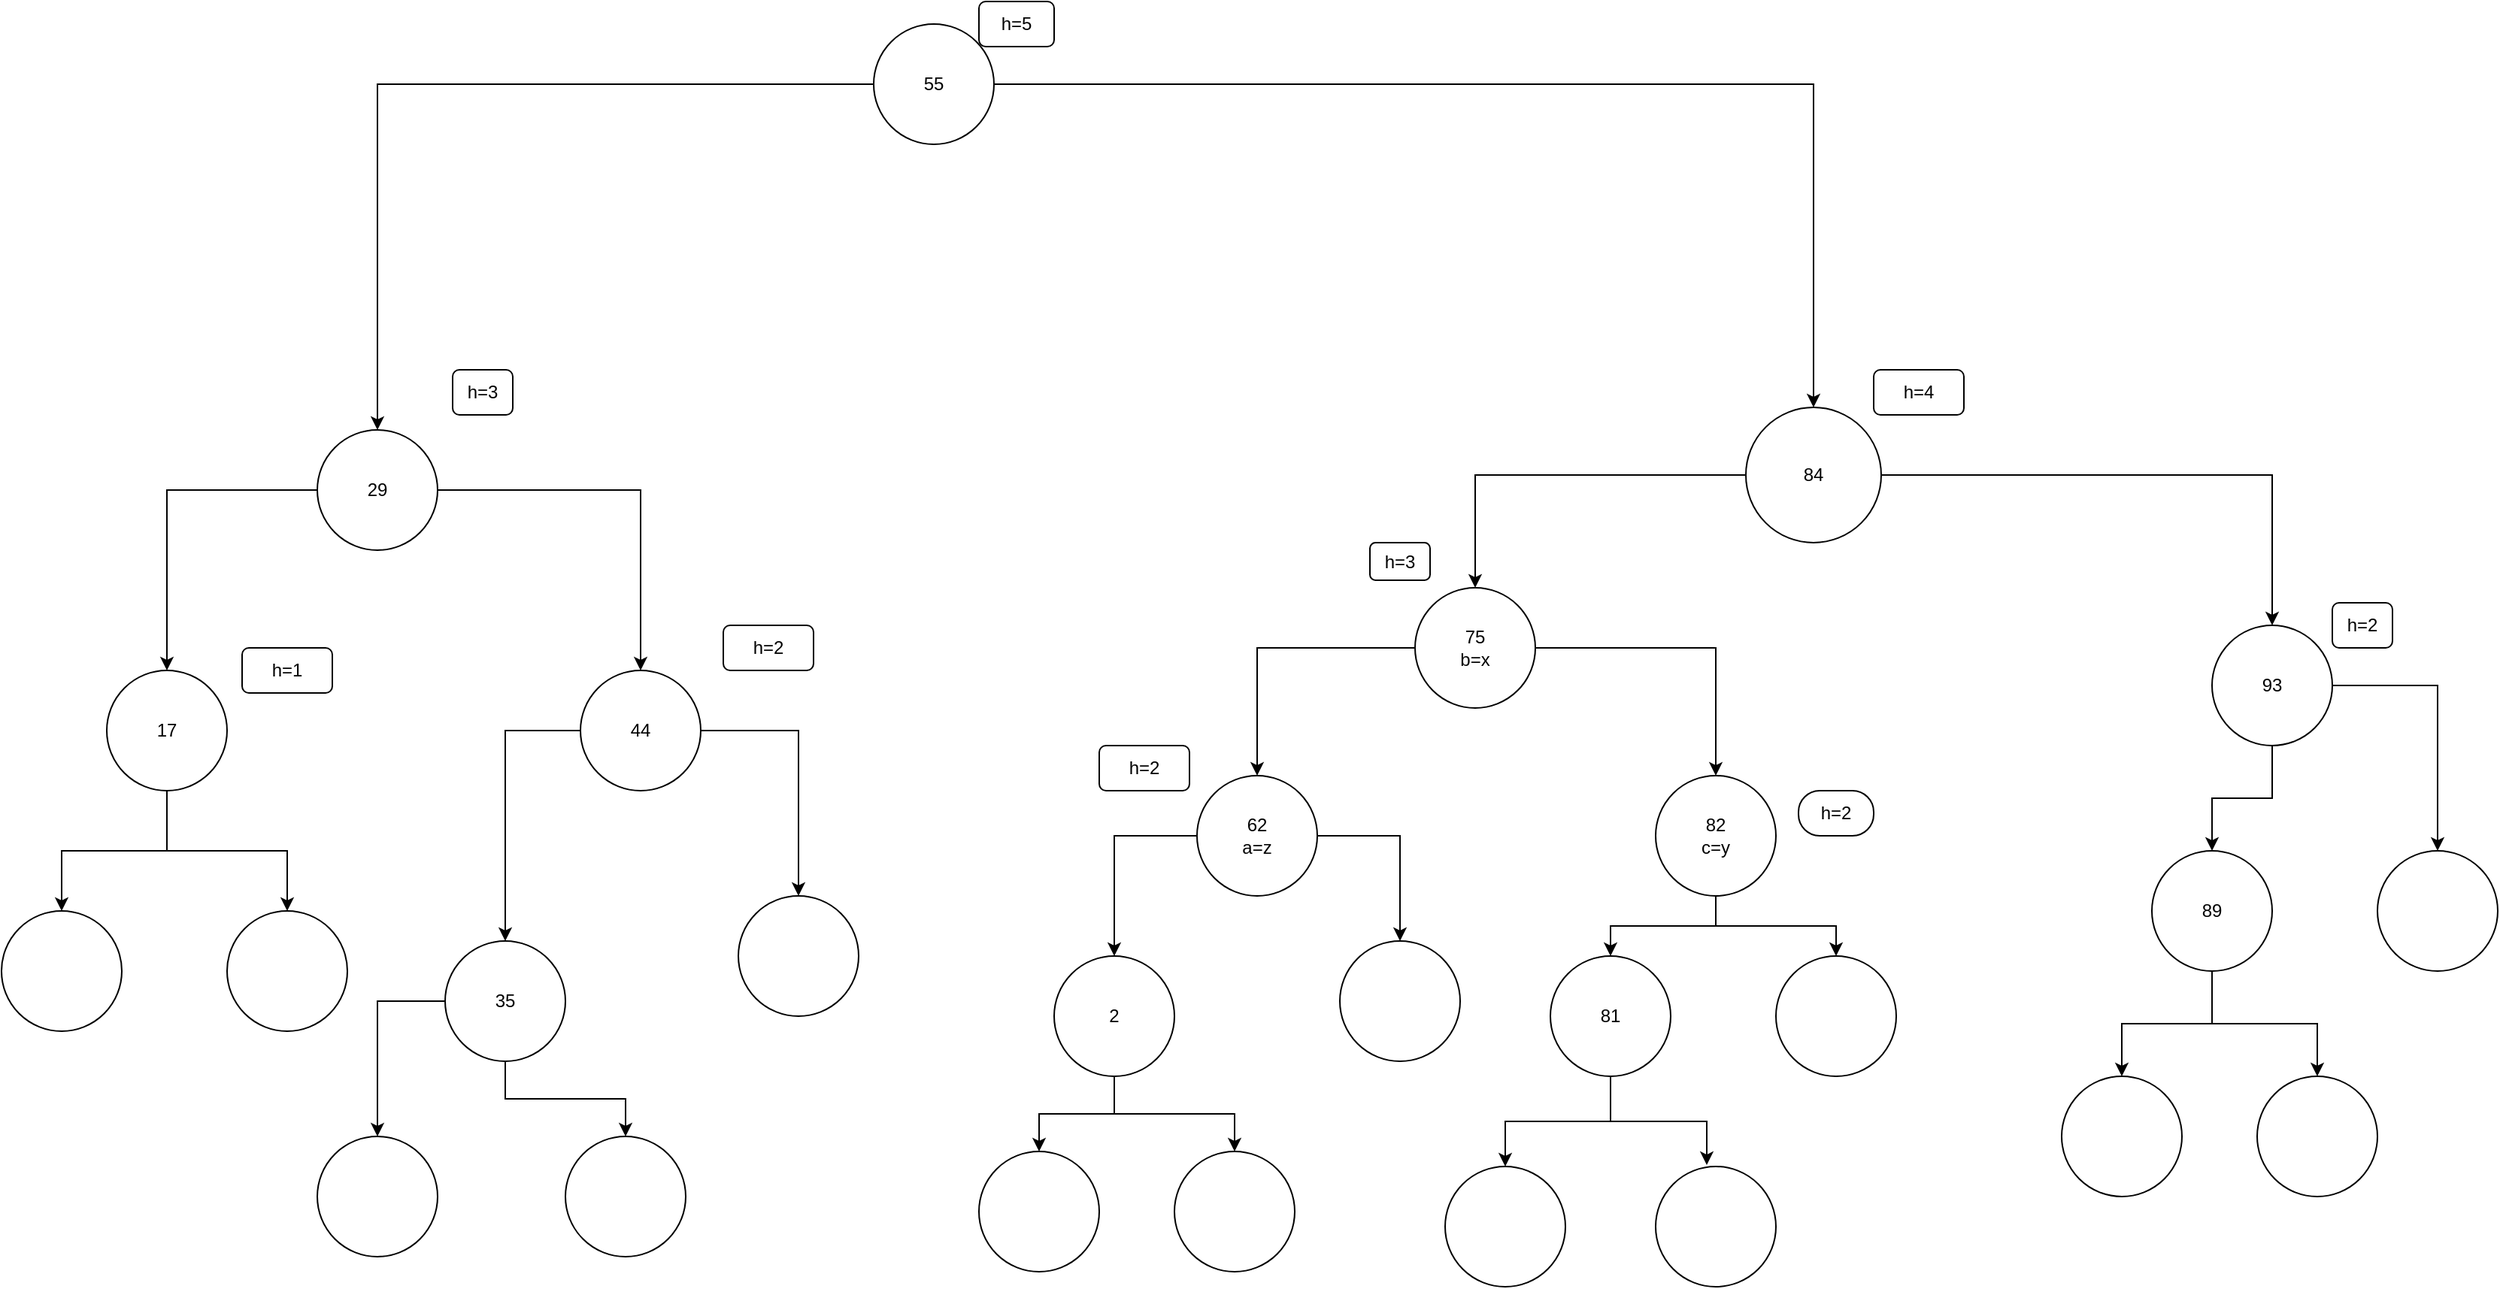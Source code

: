 <mxfile version="12.2.4" type="device" pages="1"><diagram id="rSM5MQSl2VUkAbih-8xd" name="Page-1"><mxGraphModel dx="1337" dy="1835" grid="1" gridSize="10" guides="1" tooltips="1" connect="1" arrows="1" fold="1" page="1" pageScale="1" pageWidth="850" pageHeight="1100" math="0" shadow="0"><root><mxCell id="0"/><mxCell id="1" parent="0"/><mxCell id="3jagtBA_lA7GFdcZ6Sih-13" value="" style="edgeStyle=orthogonalEdgeStyle;rounded=0;orthogonalLoop=1;jettySize=auto;html=1;entryX=0.5;entryY=0;entryDx=0;entryDy=0;" parent="1" source="3jagtBA_lA7GFdcZ6Sih-1" target="3jagtBA_lA7GFdcZ6Sih-2" edge="1"><mxGeometry relative="1" as="geometry"><mxPoint x="280" y="180" as="targetPoint"/></mxGeometry></mxCell><mxCell id="3jagtBA_lA7GFdcZ6Sih-46" value="" style="edgeStyle=orthogonalEdgeStyle;rounded=0;orthogonalLoop=1;jettySize=auto;html=1;entryX=0.5;entryY=0;entryDx=0;entryDy=0;" parent="1" source="3jagtBA_lA7GFdcZ6Sih-1" target="3jagtBA_lA7GFdcZ6Sih-30" edge="1"><mxGeometry relative="1" as="geometry"><mxPoint x="710" y="-30" as="targetPoint"/></mxGeometry></mxCell><mxCell id="3jagtBA_lA7GFdcZ6Sih-1" value="55" style="ellipse;whiteSpace=wrap;html=1;aspect=fixed;" parent="1" vertex="1"><mxGeometry x="550" y="-70" width="80" height="80" as="geometry"/></mxCell><mxCell id="3jagtBA_lA7GFdcZ6Sih-15" value="" style="edgeStyle=orthogonalEdgeStyle;rounded=0;orthogonalLoop=1;jettySize=auto;html=1;entryX=0.5;entryY=0;entryDx=0;entryDy=0;" parent="1" source="3jagtBA_lA7GFdcZ6Sih-2" target="3jagtBA_lA7GFdcZ6Sih-4" edge="1"><mxGeometry relative="1" as="geometry"><mxPoint x="220" y="360" as="targetPoint"/></mxGeometry></mxCell><mxCell id="3jagtBA_lA7GFdcZ6Sih-17" value="" style="edgeStyle=orthogonalEdgeStyle;rounded=0;orthogonalLoop=1;jettySize=auto;html=1;entryX=0.5;entryY=0;entryDx=0;entryDy=0;" parent="1" source="3jagtBA_lA7GFdcZ6Sih-2" target="3jagtBA_lA7GFdcZ6Sih-3" edge="1"><mxGeometry relative="1" as="geometry"><mxPoint x="340" y="240" as="targetPoint"/></mxGeometry></mxCell><mxCell id="3jagtBA_lA7GFdcZ6Sih-2" value="29" style="ellipse;whiteSpace=wrap;html=1;aspect=fixed;" parent="1" vertex="1"><mxGeometry x="180" y="200" width="80" height="80" as="geometry"/></mxCell><mxCell id="3jagtBA_lA7GFdcZ6Sih-23" value="" style="edgeStyle=orthogonalEdgeStyle;rounded=0;orthogonalLoop=1;jettySize=auto;html=1;entryX=0.5;entryY=0;entryDx=0;entryDy=0;" parent="1" source="3jagtBA_lA7GFdcZ6Sih-3" target="3jagtBA_lA7GFdcZ6Sih-7" edge="1"><mxGeometry relative="1" as="geometry"><mxPoint x="340" y="500" as="targetPoint"/></mxGeometry></mxCell><mxCell id="3jagtBA_lA7GFdcZ6Sih-25" value="" style="edgeStyle=orthogonalEdgeStyle;rounded=0;orthogonalLoop=1;jettySize=auto;html=1;entryX=0.5;entryY=0;entryDx=0;entryDy=0;" parent="1" source="3jagtBA_lA7GFdcZ6Sih-3" target="3jagtBA_lA7GFdcZ6Sih-10" edge="1"><mxGeometry relative="1" as="geometry"><mxPoint x="515" y="400" as="targetPoint"/></mxGeometry></mxCell><mxCell id="3jagtBA_lA7GFdcZ6Sih-3" value="44" style="ellipse;whiteSpace=wrap;html=1;aspect=fixed;" parent="1" vertex="1"><mxGeometry x="355" y="360" width="80" height="80" as="geometry"/></mxCell><mxCell id="3jagtBA_lA7GFdcZ6Sih-19" value="" style="edgeStyle=orthogonalEdgeStyle;rounded=0;orthogonalLoop=1;jettySize=auto;html=1;entryX=0.5;entryY=0;entryDx=0;entryDy=0;" parent="1" source="3jagtBA_lA7GFdcZ6Sih-4" target="3jagtBA_lA7GFdcZ6Sih-6" edge="1"><mxGeometry relative="1" as="geometry"><mxPoint x="50" y="510" as="targetPoint"/></mxGeometry></mxCell><mxCell id="3jagtBA_lA7GFdcZ6Sih-21" value="" style="edgeStyle=orthogonalEdgeStyle;rounded=0;orthogonalLoop=1;jettySize=auto;html=1;entryX=0.5;entryY=0;entryDx=0;entryDy=0;" parent="1" source="3jagtBA_lA7GFdcZ6Sih-4" target="3jagtBA_lA7GFdcZ6Sih-5" edge="1"><mxGeometry relative="1" as="geometry"><mxPoint x="200" y="400" as="targetPoint"/></mxGeometry></mxCell><mxCell id="3jagtBA_lA7GFdcZ6Sih-4" value="17" style="ellipse;whiteSpace=wrap;html=1;aspect=fixed;" parent="1" vertex="1"><mxGeometry x="40" y="360" width="80" height="80" as="geometry"/></mxCell><mxCell id="3jagtBA_lA7GFdcZ6Sih-5" value="" style="ellipse;whiteSpace=wrap;html=1;aspect=fixed;" parent="1" vertex="1"><mxGeometry x="120" y="520" width="80" height="80" as="geometry"/></mxCell><mxCell id="3jagtBA_lA7GFdcZ6Sih-6" value="" style="ellipse;whiteSpace=wrap;html=1;aspect=fixed;" parent="1" vertex="1"><mxGeometry x="-30" y="520" width="80" height="80" as="geometry"/></mxCell><mxCell id="3jagtBA_lA7GFdcZ6Sih-27" value="" style="edgeStyle=orthogonalEdgeStyle;rounded=0;orthogonalLoop=1;jettySize=auto;html=1;entryX=0.5;entryY=0;entryDx=0;entryDy=0;" parent="1" source="3jagtBA_lA7GFdcZ6Sih-7" target="3jagtBA_lA7GFdcZ6Sih-9" edge="1"><mxGeometry relative="1" as="geometry"><mxPoint x="310" y="670" as="targetPoint"/></mxGeometry></mxCell><mxCell id="3jagtBA_lA7GFdcZ6Sih-29" value="" style="edgeStyle=orthogonalEdgeStyle;rounded=0;orthogonalLoop=1;jettySize=auto;html=1;entryX=0.5;entryY=0;entryDx=0;entryDy=0;" parent="1" source="3jagtBA_lA7GFdcZ6Sih-7" target="3jagtBA_lA7GFdcZ6Sih-8" edge="1"><mxGeometry relative="1" as="geometry"><mxPoint x="430" y="550" as="targetPoint"/></mxGeometry></mxCell><mxCell id="3jagtBA_lA7GFdcZ6Sih-7" value="35" style="ellipse;whiteSpace=wrap;html=1;aspect=fixed;" parent="1" vertex="1"><mxGeometry x="265" y="540" width="80" height="80" as="geometry"/></mxCell><mxCell id="3jagtBA_lA7GFdcZ6Sih-8" value="" style="ellipse;whiteSpace=wrap;html=1;aspect=fixed;" parent="1" vertex="1"><mxGeometry x="345" y="670" width="80" height="80" as="geometry"/></mxCell><mxCell id="3jagtBA_lA7GFdcZ6Sih-9" value="" style="ellipse;whiteSpace=wrap;html=1;aspect=fixed;" parent="1" vertex="1"><mxGeometry x="180" y="670" width="80" height="80" as="geometry"/></mxCell><mxCell id="3jagtBA_lA7GFdcZ6Sih-10" value="" style="ellipse;whiteSpace=wrap;html=1;aspect=fixed;" parent="1" vertex="1"><mxGeometry x="460" y="510" width="80" height="80" as="geometry"/></mxCell><mxCell id="3jagtBA_lA7GFdcZ6Sih-48" value="" style="edgeStyle=orthogonalEdgeStyle;rounded=0;orthogonalLoop=1;jettySize=auto;html=1;entryX=0.5;entryY=0;entryDx=0;entryDy=0;" parent="1" source="3jagtBA_lA7GFdcZ6Sih-30" target="3jagtBA_lA7GFdcZ6Sih-42" edge="1"><mxGeometry relative="1" as="geometry"><mxPoint x="1140" y="165" as="targetPoint"/></mxGeometry></mxCell><mxCell id="Hi7_7_By8tl7kdlrNcNP-16" value="" style="edgeStyle=orthogonalEdgeStyle;rounded=0;orthogonalLoop=1;jettySize=auto;html=1;entryX=0.5;entryY=0;entryDx=0;entryDy=0;" edge="1" parent="1" source="3jagtBA_lA7GFdcZ6Sih-30" target="3jagtBA_lA7GFdcZ6Sih-43"><mxGeometry relative="1" as="geometry"><mxPoint x="1050" y="230" as="targetPoint"/></mxGeometry></mxCell><mxCell id="3jagtBA_lA7GFdcZ6Sih-30" value="84" style="ellipse;whiteSpace=wrap;html=1;aspect=fixed;" parent="1" vertex="1"><mxGeometry x="1130" y="185" width="90" height="90" as="geometry"/></mxCell><mxCell id="Hi7_7_By8tl7kdlrNcNP-25" value="" style="edgeStyle=orthogonalEdgeStyle;rounded=0;orthogonalLoop=1;jettySize=auto;html=1;entryX=0.5;entryY=0;entryDx=0;entryDy=0;" edge="1" parent="1" source="3jagtBA_lA7GFdcZ6Sih-31" target="3jagtBA_lA7GFdcZ6Sih-33"><mxGeometry relative="1" as="geometry"><mxPoint x="710" y="710" as="targetPoint"/></mxGeometry></mxCell><mxCell id="Hi7_7_By8tl7kdlrNcNP-27" value="" style="edgeStyle=orthogonalEdgeStyle;rounded=0;orthogonalLoop=1;jettySize=auto;html=1;entryX=0.5;entryY=0;entryDx=0;entryDy=0;" edge="1" parent="1" source="3jagtBA_lA7GFdcZ6Sih-31" target="3jagtBA_lA7GFdcZ6Sih-34"><mxGeometry relative="1" as="geometry"><mxPoint x="830" y="590" as="targetPoint"/></mxGeometry></mxCell><mxCell id="3jagtBA_lA7GFdcZ6Sih-31" value="2" style="ellipse;whiteSpace=wrap;html=1;aspect=fixed;" parent="1" vertex="1"><mxGeometry x="670" y="550" width="80" height="80" as="geometry"/></mxCell><mxCell id="Hi7_7_By8tl7kdlrNcNP-29" value="" style="edgeStyle=orthogonalEdgeStyle;rounded=0;orthogonalLoop=1;jettySize=auto;html=1;entryX=0.5;entryY=0;entryDx=0;entryDy=0;" edge="1" parent="1" source="3jagtBA_lA7GFdcZ6Sih-32" target="3jagtBA_lA7GFdcZ6Sih-36"><mxGeometry relative="1" as="geometry"><mxPoint x="1110" y="590" as="targetPoint"/></mxGeometry></mxCell><mxCell id="Hi7_7_By8tl7kdlrNcNP-31" value="" style="edgeStyle=orthogonalEdgeStyle;rounded=0;orthogonalLoop=1;jettySize=auto;html=1;entryX=0.5;entryY=0;entryDx=0;entryDy=0;" edge="1" parent="1" source="3jagtBA_lA7GFdcZ6Sih-32" target="3jagtBA_lA7GFdcZ6Sih-35"><mxGeometry relative="1" as="geometry"><mxPoint x="1230" y="470" as="targetPoint"/></mxGeometry></mxCell><mxCell id="3jagtBA_lA7GFdcZ6Sih-32" value="82&lt;br&gt;c=y" style="ellipse;whiteSpace=wrap;html=1;aspect=fixed;" parent="1" vertex="1"><mxGeometry x="1070" y="430" width="80" height="80" as="geometry"/></mxCell><mxCell id="3jagtBA_lA7GFdcZ6Sih-33" value="" style="ellipse;whiteSpace=wrap;html=1;aspect=fixed;" parent="1" vertex="1"><mxGeometry x="620" y="680" width="80" height="80" as="geometry"/></mxCell><mxCell id="3jagtBA_lA7GFdcZ6Sih-34" value="" style="ellipse;whiteSpace=wrap;html=1;aspect=fixed;" parent="1" vertex="1"><mxGeometry x="750" y="680" width="80" height="80" as="geometry"/></mxCell><mxCell id="3jagtBA_lA7GFdcZ6Sih-35" value="" style="ellipse;whiteSpace=wrap;html=1;aspect=fixed;" parent="1" vertex="1"><mxGeometry x="1150" y="550" width="80" height="80" as="geometry"/></mxCell><mxCell id="Hi7_7_By8tl7kdlrNcNP-18" value="" style="edgeStyle=orthogonalEdgeStyle;rounded=0;orthogonalLoop=1;jettySize=auto;html=1;entryX=0.5;entryY=0;entryDx=0;entryDy=0;" edge="1" parent="1" source="3jagtBA_lA7GFdcZ6Sih-43" target="3jagtBA_lA7GFdcZ6Sih-32"><mxGeometry relative="1" as="geometry"><mxPoint x="1070" y="345" as="targetPoint"/></mxGeometry></mxCell><mxCell id="Hi7_7_By8tl7kdlrNcNP-20" value="" style="edgeStyle=orthogonalEdgeStyle;rounded=0;orthogonalLoop=1;jettySize=auto;html=1;entryX=0.5;entryY=0;entryDx=0;entryDy=0;" edge="1" parent="1" source="3jagtBA_lA7GFdcZ6Sih-43" target="3jagtBA_lA7GFdcZ6Sih-41"><mxGeometry relative="1" as="geometry"><mxPoint x="830" y="345" as="targetPoint"/></mxGeometry></mxCell><mxCell id="3jagtBA_lA7GFdcZ6Sih-43" value="75&lt;br&gt;b=x" style="ellipse;whiteSpace=wrap;html=1;aspect=fixed;" parent="1" vertex="1"><mxGeometry x="910" y="305" width="80" height="80" as="geometry"/></mxCell><mxCell id="Hi7_7_By8tl7kdlrNcNP-33" value="" style="edgeStyle=orthogonalEdgeStyle;rounded=0;orthogonalLoop=1;jettySize=auto;html=1;entryX=0.5;entryY=0;entryDx=0;entryDy=0;" edge="1" parent="1" source="3jagtBA_lA7GFdcZ6Sih-36" target="3jagtBA_lA7GFdcZ6Sih-38"><mxGeometry relative="1" as="geometry"><mxPoint x="1040" y="710" as="targetPoint"/></mxGeometry></mxCell><mxCell id="Hi7_7_By8tl7kdlrNcNP-34" value="" style="edgeStyle=orthogonalEdgeStyle;rounded=0;orthogonalLoop=1;jettySize=auto;html=1;entryX=0.425;entryY=-0.012;entryDx=0;entryDy=0;entryPerimeter=0;" edge="1" parent="1" source="3jagtBA_lA7GFdcZ6Sih-36" target="3jagtBA_lA7GFdcZ6Sih-39"><mxGeometry relative="1" as="geometry"/></mxCell><mxCell id="3jagtBA_lA7GFdcZ6Sih-36" value="81" style="ellipse;whiteSpace=wrap;html=1;aspect=fixed;" parent="1" vertex="1"><mxGeometry x="1000" y="550" width="80" height="80" as="geometry"/></mxCell><mxCell id="3jagtBA_lA7GFdcZ6Sih-37" value="" style="ellipse;whiteSpace=wrap;html=1;aspect=fixed;" parent="1" vertex="1"><mxGeometry x="860" y="540" width="80" height="80" as="geometry"/></mxCell><mxCell id="3jagtBA_lA7GFdcZ6Sih-38" value="" style="ellipse;whiteSpace=wrap;html=1;aspect=fixed;" parent="1" vertex="1"><mxGeometry x="930" y="690" width="80" height="80" as="geometry"/></mxCell><mxCell id="3jagtBA_lA7GFdcZ6Sih-39" value="" style="ellipse;whiteSpace=wrap;html=1;aspect=fixed;" parent="1" vertex="1"><mxGeometry x="1070" y="690" width="80" height="80" as="geometry"/></mxCell><mxCell id="3jagtBA_lA7GFdcZ6Sih-79" value="" style="edgeStyle=orthogonalEdgeStyle;rounded=0;orthogonalLoop=1;jettySize=auto;html=1;" parent="1" source="3jagtBA_lA7GFdcZ6Sih-40" target="3jagtBA_lA7GFdcZ6Sih-78" edge="1"><mxGeometry relative="1" as="geometry"/></mxCell><mxCell id="3jagtBA_lA7GFdcZ6Sih-81" value="" style="edgeStyle=orthogonalEdgeStyle;rounded=0;orthogonalLoop=1;jettySize=auto;html=1;" parent="1" source="3jagtBA_lA7GFdcZ6Sih-40" target="3jagtBA_lA7GFdcZ6Sih-80" edge="1"><mxGeometry relative="1" as="geometry"/></mxCell><mxCell id="3jagtBA_lA7GFdcZ6Sih-40" value="89" style="ellipse;whiteSpace=wrap;html=1;aspect=fixed;" parent="1" vertex="1"><mxGeometry x="1400" y="480" width="80" height="80" as="geometry"/></mxCell><mxCell id="3jagtBA_lA7GFdcZ6Sih-80" value="" style="ellipse;whiteSpace=wrap;html=1;aspect=fixed;" parent="1" vertex="1"><mxGeometry x="1340" y="630" width="80" height="80" as="geometry"/></mxCell><mxCell id="3jagtBA_lA7GFdcZ6Sih-78" value="" style="ellipse;whiteSpace=wrap;html=1;aspect=fixed;" parent="1" vertex="1"><mxGeometry x="1470" y="630" width="80" height="80" as="geometry"/></mxCell><mxCell id="Hi7_7_By8tl7kdlrNcNP-22" value="" style="edgeStyle=orthogonalEdgeStyle;rounded=0;orthogonalLoop=1;jettySize=auto;html=1;entryX=0.5;entryY=0;entryDx=0;entryDy=0;" edge="1" parent="1" source="3jagtBA_lA7GFdcZ6Sih-41" target="3jagtBA_lA7GFdcZ6Sih-37"><mxGeometry relative="1" as="geometry"><mxPoint x="925" y="470" as="targetPoint"/></mxGeometry></mxCell><mxCell id="Hi7_7_By8tl7kdlrNcNP-23" value="" style="edgeStyle=orthogonalEdgeStyle;rounded=0;orthogonalLoop=1;jettySize=auto;html=1;entryX=0.5;entryY=0;entryDx=0;entryDy=0;" edge="1" parent="1" source="3jagtBA_lA7GFdcZ6Sih-41" target="3jagtBA_lA7GFdcZ6Sih-31"><mxGeometry relative="1" as="geometry"/></mxCell><mxCell id="3jagtBA_lA7GFdcZ6Sih-41" value="62&lt;br&gt;a=z" style="ellipse;whiteSpace=wrap;html=1;aspect=fixed;" parent="1" vertex="1"><mxGeometry x="765" y="430" width="80" height="80" as="geometry"/></mxCell><mxCell id="3jagtBA_lA7GFdcZ6Sih-75" value="" style="edgeStyle=orthogonalEdgeStyle;rounded=0;orthogonalLoop=1;jettySize=auto;html=1;entryX=0.5;entryY=0;entryDx=0;entryDy=0;" parent="1" source="3jagtBA_lA7GFdcZ6Sih-42" target="3jagtBA_lA7GFdcZ6Sih-40" edge="1"><mxGeometry relative="1" as="geometry"><mxPoint x="1360" y="400" as="targetPoint"/></mxGeometry></mxCell><mxCell id="3jagtBA_lA7GFdcZ6Sih-77" value="" style="edgeStyle=orthogonalEdgeStyle;rounded=0;orthogonalLoop=1;jettySize=auto;html=1;" parent="1" source="3jagtBA_lA7GFdcZ6Sih-42" target="3jagtBA_lA7GFdcZ6Sih-76" edge="1"><mxGeometry relative="1" as="geometry"/></mxCell><mxCell id="3jagtBA_lA7GFdcZ6Sih-42" value="93" style="ellipse;whiteSpace=wrap;html=1;aspect=fixed;" parent="1" vertex="1"><mxGeometry x="1440" y="330" width="80" height="80" as="geometry"/></mxCell><mxCell id="3jagtBA_lA7GFdcZ6Sih-76" value="" style="ellipse;whiteSpace=wrap;html=1;aspect=fixed;" parent="1" vertex="1"><mxGeometry x="1550" y="480" width="80" height="80" as="geometry"/></mxCell><mxCell id="Hi7_7_By8tl7kdlrNcNP-1" value="h=1" style="rounded=1;whiteSpace=wrap;html=1;" vertex="1" parent="1"><mxGeometry x="130" y="345" width="60" height="30" as="geometry"/></mxCell><mxCell id="Hi7_7_By8tl7kdlrNcNP-2" value="h=2" style="rounded=1;whiteSpace=wrap;html=1;arcSize=47;" vertex="1" parent="1"><mxGeometry x="1165" y="440" width="50" height="30" as="geometry"/></mxCell><mxCell id="Hi7_7_By8tl7kdlrNcNP-3" value="h=2" style="rounded=1;whiteSpace=wrap;html=1;" vertex="1" parent="1"><mxGeometry x="450" y="330" width="60" height="30" as="geometry"/></mxCell><mxCell id="Hi7_7_By8tl7kdlrNcNP-4" value="h=3" style="rounded=1;whiteSpace=wrap;html=1;" vertex="1" parent="1"><mxGeometry x="270" y="160" width="40" height="30" as="geometry"/></mxCell><mxCell id="Hi7_7_By8tl7kdlrNcNP-5" value="h=2" style="rounded=1;whiteSpace=wrap;html=1;" vertex="1" parent="1"><mxGeometry x="700" y="410" width="60" height="30" as="geometry"/></mxCell><mxCell id="Hi7_7_By8tl7kdlrNcNP-6" value="h=3" style="rounded=1;whiteSpace=wrap;html=1;" vertex="1" parent="1"><mxGeometry x="880" y="275" width="40" height="25" as="geometry"/></mxCell><mxCell id="Hi7_7_By8tl7kdlrNcNP-7" value="h=2" style="rounded=1;whiteSpace=wrap;html=1;" vertex="1" parent="1"><mxGeometry x="1520" y="315" width="40" height="30" as="geometry"/></mxCell><mxCell id="Hi7_7_By8tl7kdlrNcNP-8" value="h=4" style="rounded=1;whiteSpace=wrap;html=1;" vertex="1" parent="1"><mxGeometry x="1215" y="160" width="60" height="30" as="geometry"/></mxCell><mxCell id="Hi7_7_By8tl7kdlrNcNP-9" value="h=5" style="rounded=1;whiteSpace=wrap;html=1;" vertex="1" parent="1"><mxGeometry x="620" y="-85" width="50" height="30" as="geometry"/></mxCell></root></mxGraphModel></diagram></mxfile>